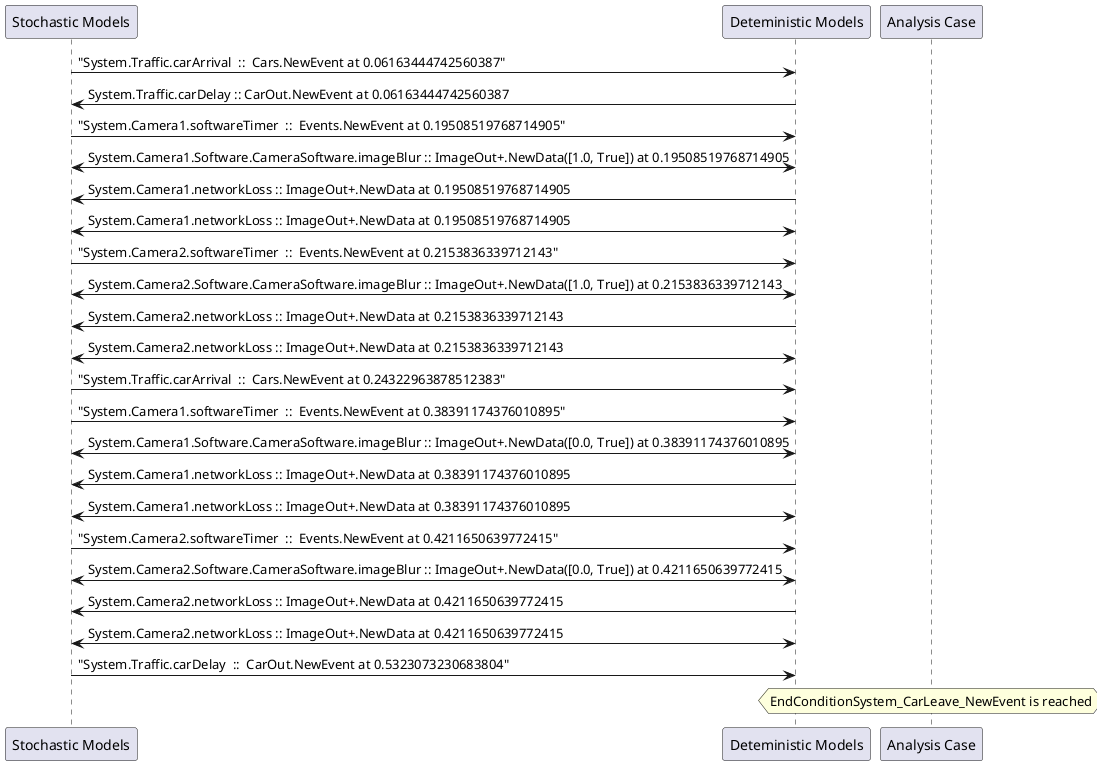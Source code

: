 
	@startuml
	participant "Stochastic Models" as stochmodel
	participant "Deteministic Models" as detmodel
	participant "Analysis Case" as analysis
	{29503_stop} stochmodel -> detmodel : "System.Traffic.carArrival  ::  Cars.NewEvent at 0.06163444742560387"
{29519_start} detmodel -> stochmodel : System.Traffic.carDelay :: CarOut.NewEvent at 0.06163444742560387
{29473_stop} stochmodel -> detmodel : "System.Camera1.softwareTimer  ::  Events.NewEvent at 0.19508519768714905"
detmodel <-> stochmodel : System.Camera1.Software.CameraSoftware.imageBlur :: ImageOut+.NewData([1.0, True]) at 0.19508519768714905
detmodel -> stochmodel : System.Camera1.networkLoss :: ImageOut+.NewData at 0.19508519768714905
detmodel <-> stochmodel : System.Camera1.networkLoss :: ImageOut+.NewData at 0.19508519768714905
{29488_stop} stochmodel -> detmodel : "System.Camera2.softwareTimer  ::  Events.NewEvent at 0.2153836339712143"
detmodel <-> stochmodel : System.Camera2.Software.CameraSoftware.imageBlur :: ImageOut+.NewData([1.0, True]) at 0.2153836339712143
detmodel -> stochmodel : System.Camera2.networkLoss :: ImageOut+.NewData at 0.2153836339712143
detmodel <-> stochmodel : System.Camera2.networkLoss :: ImageOut+.NewData at 0.2153836339712143
{29504_stop} stochmodel -> detmodel : "System.Traffic.carArrival  ::  Cars.NewEvent at 0.24322963878512383"
{29474_stop} stochmodel -> detmodel : "System.Camera1.softwareTimer  ::  Events.NewEvent at 0.38391174376010895"
detmodel <-> stochmodel : System.Camera1.Software.CameraSoftware.imageBlur :: ImageOut+.NewData([0.0, True]) at 0.38391174376010895
detmodel -> stochmodel : System.Camera1.networkLoss :: ImageOut+.NewData at 0.38391174376010895
detmodel <-> stochmodel : System.Camera1.networkLoss :: ImageOut+.NewData at 0.38391174376010895
{29489_stop} stochmodel -> detmodel : "System.Camera2.softwareTimer  ::  Events.NewEvent at 0.4211650639772415"
detmodel <-> stochmodel : System.Camera2.Software.CameraSoftware.imageBlur :: ImageOut+.NewData([0.0, True]) at 0.4211650639772415
detmodel -> stochmodel : System.Camera2.networkLoss :: ImageOut+.NewData at 0.4211650639772415
detmodel <-> stochmodel : System.Camera2.networkLoss :: ImageOut+.NewData at 0.4211650639772415
{29519_stop} stochmodel -> detmodel : "System.Traffic.carDelay  ::  CarOut.NewEvent at 0.5323073230683804"
{29519_start} <-> {29519_stop} : delay
hnote over analysis 
EndConditionSystem_CarLeave_NewEvent is reached
endnote
@enduml
